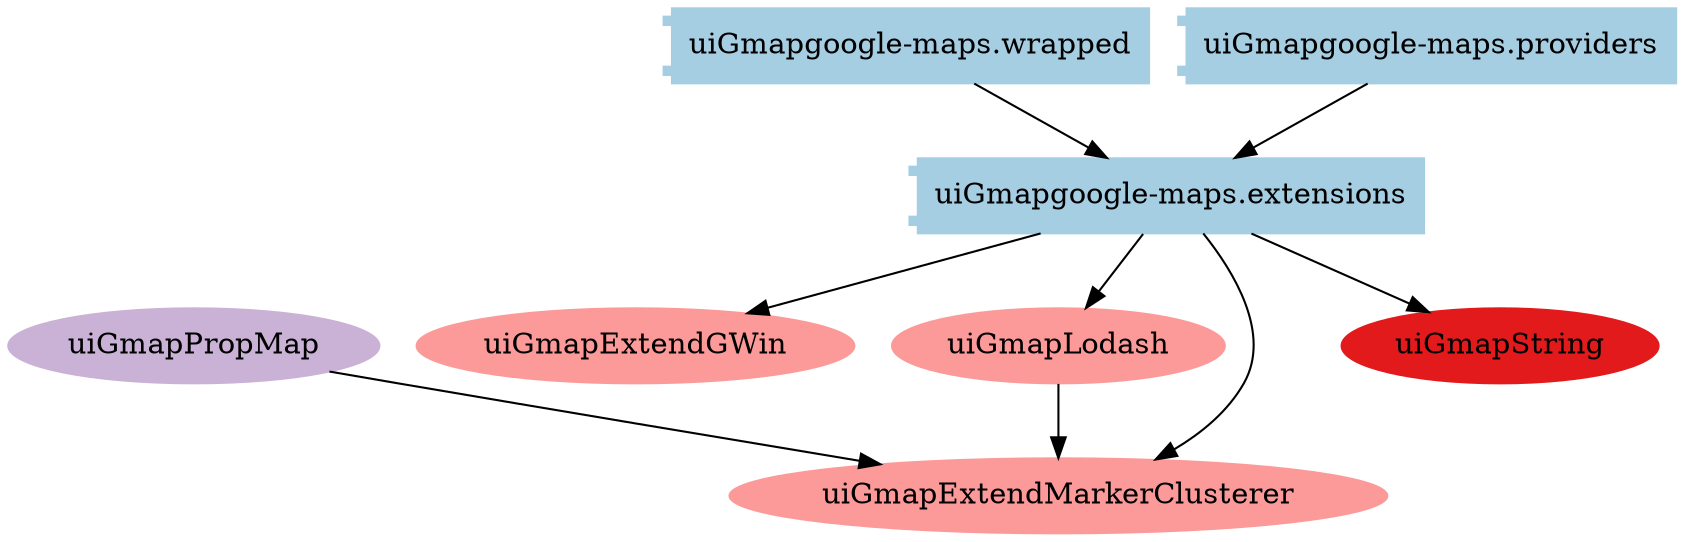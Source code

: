 digraph dependencies {
  node[shape="component",style="filled",colorscheme=paired12]


    node[shape="component"]
    "uiGmapgoogle-maps.extensions"[label="uiGmapgoogle-maps.extensions", color=1]

    
      "uiGmapgoogle-maps.wrapped"[label="uiGmapgoogle-maps.wrapped", color=1]
      "uiGmapgoogle-maps.wrapped" -> "uiGmapgoogle-maps.extensions"
    
      "uiGmapgoogle-maps.providers"[label="uiGmapgoogle-maps.providers", color=1]
      "uiGmapgoogle-maps.providers" -> "uiGmapgoogle-maps.extensions"
    


    node[shape="ellipse"]
    


    

    
      "uiGmapExtendGWin"[label="uiGmapExtendGWin", color=5]
      "uiGmapgoogle-maps.extensions" -> "uiGmapExtendGWin"
    
      "uiGmapLodash"[label="uiGmapLodash", color=5]
      "uiGmapgoogle-maps.extensions" -> "uiGmapLodash"
    
      "uiGmapExtendMarkerClusterer"[label="uiGmapExtendMarkerClusterer", color=5]
      "uiGmapgoogle-maps.extensions" -> "uiGmapExtendMarkerClusterer"
    

    
      "uiGmapString"[label="uiGmapString", color=6]
      "uiGmapgoogle-maps.extensions" -> "uiGmapString"
    

    node[shape="cds"]
    

    









    node[shape="ellipse",style="filled", color=9]
    

    


    

    
      
    
      
    
      
        "uiGmapLodash"[label="uiGmapLodash"]
        "uiGmapLodash" -> "uiGmapExtendMarkerClusterer"
      
        "uiGmapPropMap"[label="uiGmapPropMap"]
        "uiGmapPropMap" -> "uiGmapExtendMarkerClusterer"
      
    

    
      
    

    


}
